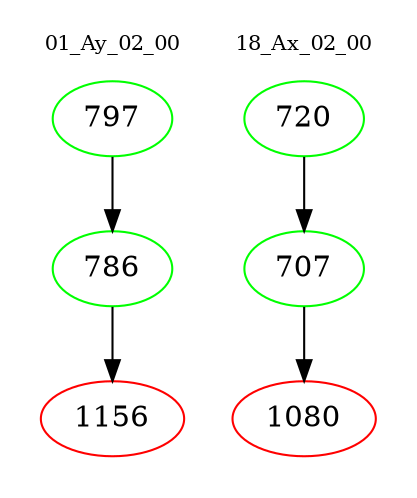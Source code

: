 digraph{
subgraph cluster_0 {
color = white
label = "01_Ay_02_00";
fontsize=10;
T0_797 [label="797", color="green"]
T0_797 -> T0_786 [color="black"]
T0_786 [label="786", color="green"]
T0_786 -> T0_1156 [color="black"]
T0_1156 [label="1156", color="red"]
}
subgraph cluster_1 {
color = white
label = "18_Ax_02_00";
fontsize=10;
T1_720 [label="720", color="green"]
T1_720 -> T1_707 [color="black"]
T1_707 [label="707", color="green"]
T1_707 -> T1_1080 [color="black"]
T1_1080 [label="1080", color="red"]
}
}
